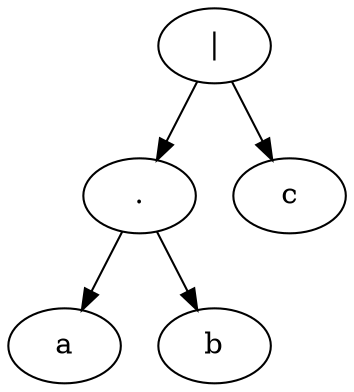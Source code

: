 digraph {
  94386050060768[label="|"]
  94386050060480[label="."]
  94386050060768  ->  94386050060480
  94386050060848[label="c"]
  94386050060768  ->  94386050060848
  94386050060528[label="a"]
  94386050060480  ->  94386050060528
  94386050060576[label="b"]
  94386050060480  ->  94386050060576
}
